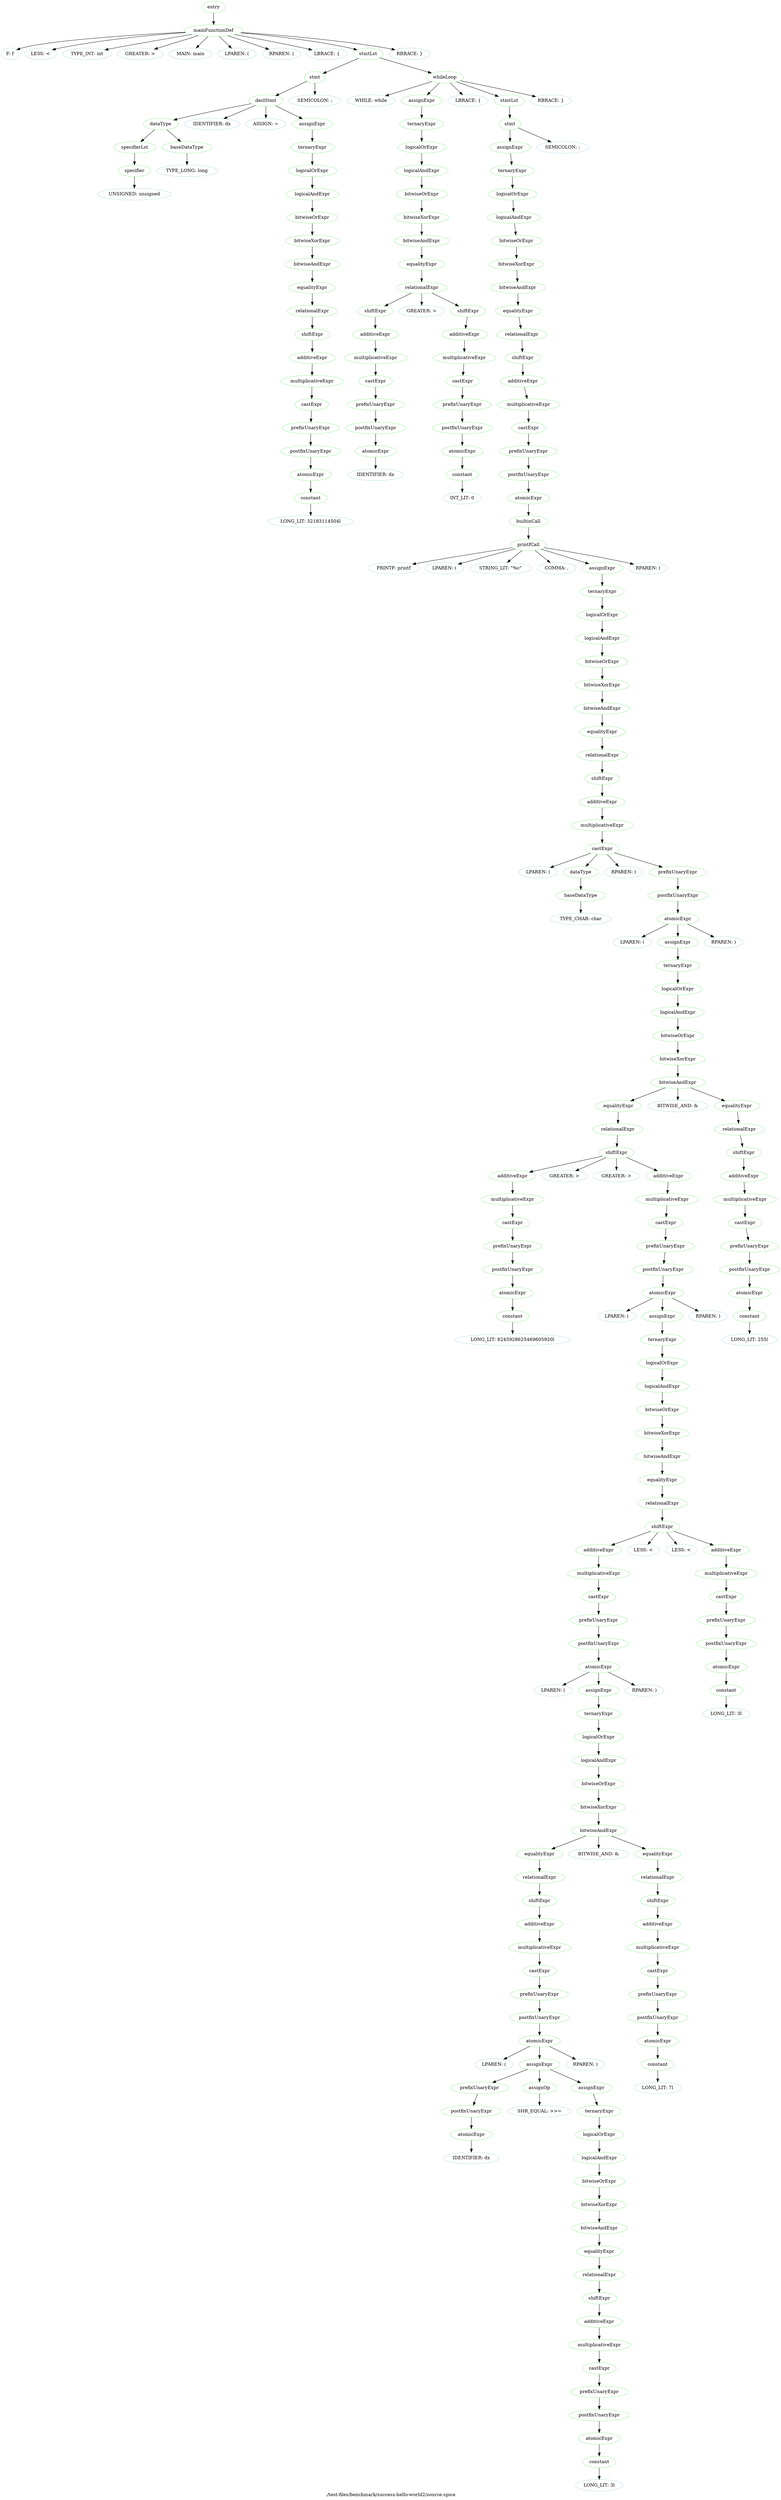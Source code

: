 digraph {
 rankdir="TB";
 label="./test-files/benchmark/success-hello-world2/source.spice";
 L3C0_entry [color="lightgreen",label="entry"];
 L3C0_mainFunctionDef [color="lightgreen",label="mainFunctionDef"];
 L3C0_entry -> L3C0_mainFunctionDef;
 L3C0 [color="lightblue",label="F: f"];
 L3C0_mainFunctionDef -> L3C0
 L3C1 [color="lightblue",label="LESS: <"];
 L3C0_mainFunctionDef -> L3C1
 L3C2 [color="lightblue",label="TYPE_INT: int"];
 L3C0_mainFunctionDef -> L3C2
 L3C5 [color="lightblue",label="GREATER: >"];
 L3C0_mainFunctionDef -> L3C5
 L3C7 [color="lightblue",label="MAIN: main"];
 L3C0_mainFunctionDef -> L3C7
 L3C11 [color="lightblue",label="LPAREN: ("];
 L3C0_mainFunctionDef -> L3C11
 L3C12 [color="lightblue",label="RPAREN: )"];
 L3C0_mainFunctionDef -> L3C12
 L3C14 [color="lightblue",label="LBRACE: {"];
 L3C0_mainFunctionDef -> L3C14
 L4C4_stmtLst [color="lightgreen",label="stmtLst"];
 L3C0_mainFunctionDef -> L4C4_stmtLst;
 L4C4_stmt [color="lightgreen",label="stmt"];
 L4C4_stmtLst -> L4C4_stmt;
 L4C4_declStmt [color="lightgreen",label="declStmt"];
 L4C4_stmt -> L4C4_declStmt;
 L4C4_dataType [color="lightgreen",label="dataType"];
 L4C4_declStmt -> L4C4_dataType;
 L4C4_specifierLst [color="lightgreen",label="specifierLst"];
 L4C4_dataType -> L4C4_specifierLst;
 L4C4_specifier [color="lightgreen",label="specifier"];
 L4C4_specifierLst -> L4C4_specifier;
 L4C4 [color="lightblue",label="UNSIGNED: unsigned"];
 L4C4_specifier -> L4C4
 L4C13_baseDataType [color="lightgreen",label="baseDataType"];
 L4C4_dataType -> L4C13_baseDataType;
 L4C13 [color="lightblue",label="TYPE_LONG: long"];
 L4C13_baseDataType -> L4C13
 L4C18 [color="lightblue",label="IDENTIFIER: dx"];
 L4C4_declStmt -> L4C18
 L4C21 [color="lightblue",label="ASSIGN: ="];
 L4C4_declStmt -> L4C21
 L4C23_assignExpr [color="lightgreen",label="assignExpr"];
 L4C4_declStmt -> L4C23_assignExpr;
 L4C23_ternaryExpr [color="lightgreen",label="ternaryExpr"];
 L4C23_assignExpr -> L4C23_ternaryExpr;
 L4C23_logicalOrExpr [color="lightgreen",label="logicalOrExpr"];
 L4C23_ternaryExpr -> L4C23_logicalOrExpr;
 L4C23_logicalAndExpr [color="lightgreen",label="logicalAndExpr"];
 L4C23_logicalOrExpr -> L4C23_logicalAndExpr;
 L4C23_bitwiseOrExpr [color="lightgreen",label="bitwiseOrExpr"];
 L4C23_logicalAndExpr -> L4C23_bitwiseOrExpr;
 L4C23_bitwiseXorExpr [color="lightgreen",label="bitwiseXorExpr"];
 L4C23_bitwiseOrExpr -> L4C23_bitwiseXorExpr;
 L4C23_bitwiseAndExpr [color="lightgreen",label="bitwiseAndExpr"];
 L4C23_bitwiseXorExpr -> L4C23_bitwiseAndExpr;
 L4C23_equalityExpr [color="lightgreen",label="equalityExpr"];
 L4C23_bitwiseAndExpr -> L4C23_equalityExpr;
 L4C23_relationalExpr [color="lightgreen",label="relationalExpr"];
 L4C23_equalityExpr -> L4C23_relationalExpr;
 L4C23_shiftExpr [color="lightgreen",label="shiftExpr"];
 L4C23_relationalExpr -> L4C23_shiftExpr;
 L4C23_additiveExpr [color="lightgreen",label="additiveExpr"];
 L4C23_shiftExpr -> L4C23_additiveExpr;
 L4C23_multiplicativeExpr [color="lightgreen",label="multiplicativeExpr"];
 L4C23_additiveExpr -> L4C23_multiplicativeExpr;
 L4C23_castExpr [color="lightgreen",label="castExpr"];
 L4C23_multiplicativeExpr -> L4C23_castExpr;
 L4C23_prefixUnaryExpr [color="lightgreen",label="prefixUnaryExpr"];
 L4C23_castExpr -> L4C23_prefixUnaryExpr;
 L4C23_postfixUnaryExpr [color="lightgreen",label="postfixUnaryExpr"];
 L4C23_prefixUnaryExpr -> L4C23_postfixUnaryExpr;
 L4C23_atomicExpr [color="lightgreen",label="atomicExpr"];
 L4C23_postfixUnaryExpr -> L4C23_atomicExpr;
 L4C23_constant [color="lightgreen",label="constant"];
 L4C23_atomicExpr -> L4C23_constant;
 L4C23 [color="lightblue",label="LONG_LIT: 32183114504l"];
 L4C23_constant -> L4C23
 L4C35 [color="lightblue",label="SEMICOLON: ;"];
 L4C4_stmt -> L4C35
 L5C4_whileLoop [color="lightgreen",label="whileLoop"];
 L4C4_stmtLst -> L5C4_whileLoop;
 L5C4 [color="lightblue",label="WHILE: while"];
 L5C4_whileLoop -> L5C4
 L5C10_assignExpr [color="lightgreen",label="assignExpr"];
 L5C4_whileLoop -> L5C10_assignExpr;
 L5C10_ternaryExpr [color="lightgreen",label="ternaryExpr"];
 L5C10_assignExpr -> L5C10_ternaryExpr;
 L5C10_logicalOrExpr [color="lightgreen",label="logicalOrExpr"];
 L5C10_ternaryExpr -> L5C10_logicalOrExpr;
 L5C10_logicalAndExpr [color="lightgreen",label="logicalAndExpr"];
 L5C10_logicalOrExpr -> L5C10_logicalAndExpr;
 L5C10_bitwiseOrExpr [color="lightgreen",label="bitwiseOrExpr"];
 L5C10_logicalAndExpr -> L5C10_bitwiseOrExpr;
 L5C10_bitwiseXorExpr [color="lightgreen",label="bitwiseXorExpr"];
 L5C10_bitwiseOrExpr -> L5C10_bitwiseXorExpr;
 L5C10_bitwiseAndExpr [color="lightgreen",label="bitwiseAndExpr"];
 L5C10_bitwiseXorExpr -> L5C10_bitwiseAndExpr;
 L5C10_equalityExpr [color="lightgreen",label="equalityExpr"];
 L5C10_bitwiseAndExpr -> L5C10_equalityExpr;
 L5C10_relationalExpr [color="lightgreen",label="relationalExpr"];
 L5C10_equalityExpr -> L5C10_relationalExpr;
 L5C10_shiftExpr [color="lightgreen",label="shiftExpr"];
 L5C10_relationalExpr -> L5C10_shiftExpr;
 L5C10_additiveExpr [color="lightgreen",label="additiveExpr"];
 L5C10_shiftExpr -> L5C10_additiveExpr;
 L5C10_multiplicativeExpr [color="lightgreen",label="multiplicativeExpr"];
 L5C10_additiveExpr -> L5C10_multiplicativeExpr;
 L5C10_castExpr [color="lightgreen",label="castExpr"];
 L5C10_multiplicativeExpr -> L5C10_castExpr;
 L5C10_prefixUnaryExpr [color="lightgreen",label="prefixUnaryExpr"];
 L5C10_castExpr -> L5C10_prefixUnaryExpr;
 L5C10_postfixUnaryExpr [color="lightgreen",label="postfixUnaryExpr"];
 L5C10_prefixUnaryExpr -> L5C10_postfixUnaryExpr;
 L5C10_atomicExpr [color="lightgreen",label="atomicExpr"];
 L5C10_postfixUnaryExpr -> L5C10_atomicExpr;
 L5C10 [color="lightblue",label="IDENTIFIER: dx"];
 L5C10_atomicExpr -> L5C10
 L5C13 [color="lightblue",label="GREATER: >"];
 L5C10_relationalExpr -> L5C13
 L5C15_shiftExpr [color="lightgreen",label="shiftExpr"];
 L5C10_relationalExpr -> L5C15_shiftExpr;
 L5C15_additiveExpr [color="lightgreen",label="additiveExpr"];
 L5C15_shiftExpr -> L5C15_additiveExpr;
 L5C15_multiplicativeExpr [color="lightgreen",label="multiplicativeExpr"];
 L5C15_additiveExpr -> L5C15_multiplicativeExpr;
 L5C15_castExpr [color="lightgreen",label="castExpr"];
 L5C15_multiplicativeExpr -> L5C15_castExpr;
 L5C15_prefixUnaryExpr [color="lightgreen",label="prefixUnaryExpr"];
 L5C15_castExpr -> L5C15_prefixUnaryExpr;
 L5C15_postfixUnaryExpr [color="lightgreen",label="postfixUnaryExpr"];
 L5C15_prefixUnaryExpr -> L5C15_postfixUnaryExpr;
 L5C15_atomicExpr [color="lightgreen",label="atomicExpr"];
 L5C15_postfixUnaryExpr -> L5C15_atomicExpr;
 L5C15_constant [color="lightgreen",label="constant"];
 L5C15_atomicExpr -> L5C15_constant;
 L5C15 [color="lightblue",label="INT_LIT: 0"];
 L5C15_constant -> L5C15
 L5C17 [color="lightblue",label="LBRACE: {"];
 L5C4_whileLoop -> L5C17
 L6C8_stmtLst [color="lightgreen",label="stmtLst"];
 L5C4_whileLoop -> L6C8_stmtLst;
 L6C8_stmt [color="lightgreen",label="stmt"];
 L6C8_stmtLst -> L6C8_stmt;
 L6C8_assignExpr [color="lightgreen",label="assignExpr"];
 L6C8_stmt -> L6C8_assignExpr;
 L6C8_ternaryExpr [color="lightgreen",label="ternaryExpr"];
 L6C8_assignExpr -> L6C8_ternaryExpr;
 L6C8_logicalOrExpr [color="lightgreen",label="logicalOrExpr"];
 L6C8_ternaryExpr -> L6C8_logicalOrExpr;
 L6C8_logicalAndExpr [color="lightgreen",label="logicalAndExpr"];
 L6C8_logicalOrExpr -> L6C8_logicalAndExpr;
 L6C8_bitwiseOrExpr [color="lightgreen",label="bitwiseOrExpr"];
 L6C8_logicalAndExpr -> L6C8_bitwiseOrExpr;
 L6C8_bitwiseXorExpr [color="lightgreen",label="bitwiseXorExpr"];
 L6C8_bitwiseOrExpr -> L6C8_bitwiseXorExpr;
 L6C8_bitwiseAndExpr [color="lightgreen",label="bitwiseAndExpr"];
 L6C8_bitwiseXorExpr -> L6C8_bitwiseAndExpr;
 L6C8_equalityExpr [color="lightgreen",label="equalityExpr"];
 L6C8_bitwiseAndExpr -> L6C8_equalityExpr;
 L6C8_relationalExpr [color="lightgreen",label="relationalExpr"];
 L6C8_equalityExpr -> L6C8_relationalExpr;
 L6C8_shiftExpr [color="lightgreen",label="shiftExpr"];
 L6C8_relationalExpr -> L6C8_shiftExpr;
 L6C8_additiveExpr [color="lightgreen",label="additiveExpr"];
 L6C8_shiftExpr -> L6C8_additiveExpr;
 L6C8_multiplicativeExpr [color="lightgreen",label="multiplicativeExpr"];
 L6C8_additiveExpr -> L6C8_multiplicativeExpr;
 L6C8_castExpr [color="lightgreen",label="castExpr"];
 L6C8_multiplicativeExpr -> L6C8_castExpr;
 L6C8_prefixUnaryExpr [color="lightgreen",label="prefixUnaryExpr"];
 L6C8_castExpr -> L6C8_prefixUnaryExpr;
 L6C8_postfixUnaryExpr [color="lightgreen",label="postfixUnaryExpr"];
 L6C8_prefixUnaryExpr -> L6C8_postfixUnaryExpr;
 L6C8_atomicExpr [color="lightgreen",label="atomicExpr"];
 L6C8_postfixUnaryExpr -> L6C8_atomicExpr;
 L6C8_builtinCall [color="lightgreen",label="builtinCall"];
 L6C8_atomicExpr -> L6C8_builtinCall;
 L6C8_printfCall [color="lightgreen",label="printfCall"];
 L6C8_builtinCall -> L6C8_printfCall;
 L6C8 [color="lightblue",label="PRINTF: printf"];
 L6C8_printfCall -> L6C8
 L6C14 [color="lightblue",label="LPAREN: ("];
 L6C8_printfCall -> L6C14
 L6C15 [color="lightblue",label="STRING_LIT: \"%c\""];
 L6C8_printfCall -> L6C15
 L6C19 [color="lightblue",label="COMMA: ,"];
 L6C8_printfCall -> L6C19
 L6C21_assignExpr [color="lightgreen",label="assignExpr"];
 L6C8_printfCall -> L6C21_assignExpr;
 L6C21_ternaryExpr [color="lightgreen",label="ternaryExpr"];
 L6C21_assignExpr -> L6C21_ternaryExpr;
 L6C21_logicalOrExpr [color="lightgreen",label="logicalOrExpr"];
 L6C21_ternaryExpr -> L6C21_logicalOrExpr;
 L6C21_logicalAndExpr [color="lightgreen",label="logicalAndExpr"];
 L6C21_logicalOrExpr -> L6C21_logicalAndExpr;
 L6C21_bitwiseOrExpr [color="lightgreen",label="bitwiseOrExpr"];
 L6C21_logicalAndExpr -> L6C21_bitwiseOrExpr;
 L6C21_bitwiseXorExpr [color="lightgreen",label="bitwiseXorExpr"];
 L6C21_bitwiseOrExpr -> L6C21_bitwiseXorExpr;
 L6C21_bitwiseAndExpr [color="lightgreen",label="bitwiseAndExpr"];
 L6C21_bitwiseXorExpr -> L6C21_bitwiseAndExpr;
 L6C21_equalityExpr [color="lightgreen",label="equalityExpr"];
 L6C21_bitwiseAndExpr -> L6C21_equalityExpr;
 L6C21_relationalExpr [color="lightgreen",label="relationalExpr"];
 L6C21_equalityExpr -> L6C21_relationalExpr;
 L6C21_shiftExpr [color="lightgreen",label="shiftExpr"];
 L6C21_relationalExpr -> L6C21_shiftExpr;
 L6C21_additiveExpr [color="lightgreen",label="additiveExpr"];
 L6C21_shiftExpr -> L6C21_additiveExpr;
 L6C21_multiplicativeExpr [color="lightgreen",label="multiplicativeExpr"];
 L6C21_additiveExpr -> L6C21_multiplicativeExpr;
 L6C21_castExpr [color="lightgreen",label="castExpr"];
 L6C21_multiplicativeExpr -> L6C21_castExpr;
 L6C21 [color="lightblue",label="LPAREN: ("];
 L6C21_castExpr -> L6C21
 L6C22_dataType [color="lightgreen",label="dataType"];
 L6C21_castExpr -> L6C22_dataType;
 L6C22_baseDataType [color="lightgreen",label="baseDataType"];
 L6C22_dataType -> L6C22_baseDataType;
 L6C22 [color="lightblue",label="TYPE_CHAR: char"];
 L6C22_baseDataType -> L6C22
 L6C26 [color="lightblue",label="RPAREN: )"];
 L6C21_castExpr -> L6C26
 L6C28_prefixUnaryExpr [color="lightgreen",label="prefixUnaryExpr"];
 L6C21_castExpr -> L6C28_prefixUnaryExpr;
 L6C28_postfixUnaryExpr [color="lightgreen",label="postfixUnaryExpr"];
 L6C28_prefixUnaryExpr -> L6C28_postfixUnaryExpr;
 L6C28_atomicExpr [color="lightgreen",label="atomicExpr"];
 L6C28_postfixUnaryExpr -> L6C28_atomicExpr;
 L6C28 [color="lightblue",label="LPAREN: ("];
 L6C28_atomicExpr -> L6C28
 L6C29_assignExpr [color="lightgreen",label="assignExpr"];
 L6C28_atomicExpr -> L6C29_assignExpr;
 L6C29_ternaryExpr [color="lightgreen",label="ternaryExpr"];
 L6C29_assignExpr -> L6C29_ternaryExpr;
 L6C29_logicalOrExpr [color="lightgreen",label="logicalOrExpr"];
 L6C29_ternaryExpr -> L6C29_logicalOrExpr;
 L6C29_logicalAndExpr [color="lightgreen",label="logicalAndExpr"];
 L6C29_logicalOrExpr -> L6C29_logicalAndExpr;
 L6C29_bitwiseOrExpr [color="lightgreen",label="bitwiseOrExpr"];
 L6C29_logicalAndExpr -> L6C29_bitwiseOrExpr;
 L6C29_bitwiseXorExpr [color="lightgreen",label="bitwiseXorExpr"];
 L6C29_bitwiseOrExpr -> L6C29_bitwiseXorExpr;
 L6C29_bitwiseAndExpr [color="lightgreen",label="bitwiseAndExpr"];
 L6C29_bitwiseXorExpr -> L6C29_bitwiseAndExpr;
 L6C29_equalityExpr [color="lightgreen",label="equalityExpr"];
 L6C29_bitwiseAndExpr -> L6C29_equalityExpr;
 L6C29_relationalExpr [color="lightgreen",label="relationalExpr"];
 L6C29_equalityExpr -> L6C29_relationalExpr;
 L6C29_shiftExpr [color="lightgreen",label="shiftExpr"];
 L6C29_relationalExpr -> L6C29_shiftExpr;
 L6C29_additiveExpr [color="lightgreen",label="additiveExpr"];
 L6C29_shiftExpr -> L6C29_additiveExpr;
 L6C29_multiplicativeExpr [color="lightgreen",label="multiplicativeExpr"];
 L6C29_additiveExpr -> L6C29_multiplicativeExpr;
 L6C29_castExpr [color="lightgreen",label="castExpr"];
 L6C29_multiplicativeExpr -> L6C29_castExpr;
 L6C29_prefixUnaryExpr [color="lightgreen",label="prefixUnaryExpr"];
 L6C29_castExpr -> L6C29_prefixUnaryExpr;
 L6C29_postfixUnaryExpr [color="lightgreen",label="postfixUnaryExpr"];
 L6C29_prefixUnaryExpr -> L6C29_postfixUnaryExpr;
 L6C29_atomicExpr [color="lightgreen",label="atomicExpr"];
 L6C29_postfixUnaryExpr -> L6C29_atomicExpr;
 L6C29_constant [color="lightgreen",label="constant"];
 L6C29_atomicExpr -> L6C29_constant;
 L6C29 [color="lightblue",label="LONG_LIT: 8245928625469605920l"];
 L6C29_constant -> L6C29
 L6C50 [color="lightblue",label="GREATER: >"];
 L6C29_shiftExpr -> L6C50
 L6C51 [color="lightblue",label="GREATER: >"];
 L6C29_shiftExpr -> L6C51
 L6C53_additiveExpr [color="lightgreen",label="additiveExpr"];
 L6C29_shiftExpr -> L6C53_additiveExpr;
 L6C53_multiplicativeExpr [color="lightgreen",label="multiplicativeExpr"];
 L6C53_additiveExpr -> L6C53_multiplicativeExpr;
 L6C53_castExpr [color="lightgreen",label="castExpr"];
 L6C53_multiplicativeExpr -> L6C53_castExpr;
 L6C53_prefixUnaryExpr [color="lightgreen",label="prefixUnaryExpr"];
 L6C53_castExpr -> L6C53_prefixUnaryExpr;
 L6C53_postfixUnaryExpr [color="lightgreen",label="postfixUnaryExpr"];
 L6C53_prefixUnaryExpr -> L6C53_postfixUnaryExpr;
 L6C53_atomicExpr [color="lightgreen",label="atomicExpr"];
 L6C53_postfixUnaryExpr -> L6C53_atomicExpr;
 L6C53 [color="lightblue",label="LPAREN: ("];
 L6C53_atomicExpr -> L6C53
 L6C54_assignExpr [color="lightgreen",label="assignExpr"];
 L6C53_atomicExpr -> L6C54_assignExpr;
 L6C54_ternaryExpr [color="lightgreen",label="ternaryExpr"];
 L6C54_assignExpr -> L6C54_ternaryExpr;
 L6C54_logicalOrExpr [color="lightgreen",label="logicalOrExpr"];
 L6C54_ternaryExpr -> L6C54_logicalOrExpr;
 L6C54_logicalAndExpr [color="lightgreen",label="logicalAndExpr"];
 L6C54_logicalOrExpr -> L6C54_logicalAndExpr;
 L6C54_bitwiseOrExpr [color="lightgreen",label="bitwiseOrExpr"];
 L6C54_logicalAndExpr -> L6C54_bitwiseOrExpr;
 L6C54_bitwiseXorExpr [color="lightgreen",label="bitwiseXorExpr"];
 L6C54_bitwiseOrExpr -> L6C54_bitwiseXorExpr;
 L6C54_bitwiseAndExpr [color="lightgreen",label="bitwiseAndExpr"];
 L6C54_bitwiseXorExpr -> L6C54_bitwiseAndExpr;
 L6C54_equalityExpr [color="lightgreen",label="equalityExpr"];
 L6C54_bitwiseAndExpr -> L6C54_equalityExpr;
 L6C54_relationalExpr [color="lightgreen",label="relationalExpr"];
 L6C54_equalityExpr -> L6C54_relationalExpr;
 L6C54_shiftExpr [color="lightgreen",label="shiftExpr"];
 L6C54_relationalExpr -> L6C54_shiftExpr;
 L6C54_additiveExpr [color="lightgreen",label="additiveExpr"];
 L6C54_shiftExpr -> L6C54_additiveExpr;
 L6C54_multiplicativeExpr [color="lightgreen",label="multiplicativeExpr"];
 L6C54_additiveExpr -> L6C54_multiplicativeExpr;
 L6C54_castExpr [color="lightgreen",label="castExpr"];
 L6C54_multiplicativeExpr -> L6C54_castExpr;
 L6C54_prefixUnaryExpr [color="lightgreen",label="prefixUnaryExpr"];
 L6C54_castExpr -> L6C54_prefixUnaryExpr;
 L6C54_postfixUnaryExpr [color="lightgreen",label="postfixUnaryExpr"];
 L6C54_prefixUnaryExpr -> L6C54_postfixUnaryExpr;
 L6C54_atomicExpr [color="lightgreen",label="atomicExpr"];
 L6C54_postfixUnaryExpr -> L6C54_atomicExpr;
 L6C54 [color="lightblue",label="LPAREN: ("];
 L6C54_atomicExpr -> L6C54
 L6C55_assignExpr [color="lightgreen",label="assignExpr"];
 L6C54_atomicExpr -> L6C55_assignExpr;
 L6C55_ternaryExpr [color="lightgreen",label="ternaryExpr"];
 L6C55_assignExpr -> L6C55_ternaryExpr;
 L6C55_logicalOrExpr [color="lightgreen",label="logicalOrExpr"];
 L6C55_ternaryExpr -> L6C55_logicalOrExpr;
 L6C55_logicalAndExpr [color="lightgreen",label="logicalAndExpr"];
 L6C55_logicalOrExpr -> L6C55_logicalAndExpr;
 L6C55_bitwiseOrExpr [color="lightgreen",label="bitwiseOrExpr"];
 L6C55_logicalAndExpr -> L6C55_bitwiseOrExpr;
 L6C55_bitwiseXorExpr [color="lightgreen",label="bitwiseXorExpr"];
 L6C55_bitwiseOrExpr -> L6C55_bitwiseXorExpr;
 L6C55_bitwiseAndExpr [color="lightgreen",label="bitwiseAndExpr"];
 L6C55_bitwiseXorExpr -> L6C55_bitwiseAndExpr;
 L6C55_equalityExpr [color="lightgreen",label="equalityExpr"];
 L6C55_bitwiseAndExpr -> L6C55_equalityExpr;
 L6C55_relationalExpr [color="lightgreen",label="relationalExpr"];
 L6C55_equalityExpr -> L6C55_relationalExpr;
 L6C55_shiftExpr [color="lightgreen",label="shiftExpr"];
 L6C55_relationalExpr -> L6C55_shiftExpr;
 L6C55_additiveExpr [color="lightgreen",label="additiveExpr"];
 L6C55_shiftExpr -> L6C55_additiveExpr;
 L6C55_multiplicativeExpr [color="lightgreen",label="multiplicativeExpr"];
 L6C55_additiveExpr -> L6C55_multiplicativeExpr;
 L6C55_castExpr [color="lightgreen",label="castExpr"];
 L6C55_multiplicativeExpr -> L6C55_castExpr;
 L6C55_prefixUnaryExpr [color="lightgreen",label="prefixUnaryExpr"];
 L6C55_castExpr -> L6C55_prefixUnaryExpr;
 L6C55_postfixUnaryExpr [color="lightgreen",label="postfixUnaryExpr"];
 L6C55_prefixUnaryExpr -> L6C55_postfixUnaryExpr;
 L6C55_atomicExpr [color="lightgreen",label="atomicExpr"];
 L6C55_postfixUnaryExpr -> L6C55_atomicExpr;
 L6C55 [color="lightblue",label="LPAREN: ("];
 L6C55_atomicExpr -> L6C55
 L6C56_assignExpr [color="lightgreen",label="assignExpr"];
 L6C55_atomicExpr -> L6C56_assignExpr;
 L6C56_prefixUnaryExpr [color="lightgreen",label="prefixUnaryExpr"];
 L6C56_assignExpr -> L6C56_prefixUnaryExpr;
 L6C56_postfixUnaryExpr [color="lightgreen",label="postfixUnaryExpr"];
 L6C56_prefixUnaryExpr -> L6C56_postfixUnaryExpr;
 L6C56_atomicExpr [color="lightgreen",label="atomicExpr"];
 L6C56_postfixUnaryExpr -> L6C56_atomicExpr;
 L6C56 [color="lightblue",label="IDENTIFIER: dx"];
 L6C56_atomicExpr -> L6C56
 L6C59_assignOp [color="lightgreen",label="assignOp"];
 L6C56_assignExpr -> L6C59_assignOp;
 L6C59 [color="lightblue",label="SHR_EQUAL: >>="];
 L6C59_assignOp -> L6C59
 L6C63_assignExpr [color="lightgreen",label="assignExpr"];
 L6C56_assignExpr -> L6C63_assignExpr;
 L6C63_ternaryExpr [color="lightgreen",label="ternaryExpr"];
 L6C63_assignExpr -> L6C63_ternaryExpr;
 L6C63_logicalOrExpr [color="lightgreen",label="logicalOrExpr"];
 L6C63_ternaryExpr -> L6C63_logicalOrExpr;
 L6C63_logicalAndExpr [color="lightgreen",label="logicalAndExpr"];
 L6C63_logicalOrExpr -> L6C63_logicalAndExpr;
 L6C63_bitwiseOrExpr [color="lightgreen",label="bitwiseOrExpr"];
 L6C63_logicalAndExpr -> L6C63_bitwiseOrExpr;
 L6C63_bitwiseXorExpr [color="lightgreen",label="bitwiseXorExpr"];
 L6C63_bitwiseOrExpr -> L6C63_bitwiseXorExpr;
 L6C63_bitwiseAndExpr [color="lightgreen",label="bitwiseAndExpr"];
 L6C63_bitwiseXorExpr -> L6C63_bitwiseAndExpr;
 L6C63_equalityExpr [color="lightgreen",label="equalityExpr"];
 L6C63_bitwiseAndExpr -> L6C63_equalityExpr;
 L6C63_relationalExpr [color="lightgreen",label="relationalExpr"];
 L6C63_equalityExpr -> L6C63_relationalExpr;
 L6C63_shiftExpr [color="lightgreen",label="shiftExpr"];
 L6C63_relationalExpr -> L6C63_shiftExpr;
 L6C63_additiveExpr [color="lightgreen",label="additiveExpr"];
 L6C63_shiftExpr -> L6C63_additiveExpr;
 L6C63_multiplicativeExpr [color="lightgreen",label="multiplicativeExpr"];
 L6C63_additiveExpr -> L6C63_multiplicativeExpr;
 L6C63_castExpr [color="lightgreen",label="castExpr"];
 L6C63_multiplicativeExpr -> L6C63_castExpr;
 L6C63_prefixUnaryExpr [color="lightgreen",label="prefixUnaryExpr"];
 L6C63_castExpr -> L6C63_prefixUnaryExpr;
 L6C63_postfixUnaryExpr [color="lightgreen",label="postfixUnaryExpr"];
 L6C63_prefixUnaryExpr -> L6C63_postfixUnaryExpr;
 L6C63_atomicExpr [color="lightgreen",label="atomicExpr"];
 L6C63_postfixUnaryExpr -> L6C63_atomicExpr;
 L6C63_constant [color="lightgreen",label="constant"];
 L6C63_atomicExpr -> L6C63_constant;
 L6C63 [color="lightblue",label="LONG_LIT: 3l"];
 L6C63_constant -> L6C63
 L6C65 [color="lightblue",label="RPAREN: )"];
 L6C55_atomicExpr -> L6C65
 L6C67 [color="lightblue",label="BITWISE_AND: &"];
 L6C55_bitwiseAndExpr -> L6C67
 L6C69_equalityExpr [color="lightgreen",label="equalityExpr"];
 L6C55_bitwiseAndExpr -> L6C69_equalityExpr;
 L6C69_relationalExpr [color="lightgreen",label="relationalExpr"];
 L6C69_equalityExpr -> L6C69_relationalExpr;
 L6C69_shiftExpr [color="lightgreen",label="shiftExpr"];
 L6C69_relationalExpr -> L6C69_shiftExpr;
 L6C69_additiveExpr [color="lightgreen",label="additiveExpr"];
 L6C69_shiftExpr -> L6C69_additiveExpr;
 L6C69_multiplicativeExpr [color="lightgreen",label="multiplicativeExpr"];
 L6C69_additiveExpr -> L6C69_multiplicativeExpr;
 L6C69_castExpr [color="lightgreen",label="castExpr"];
 L6C69_multiplicativeExpr -> L6C69_castExpr;
 L6C69_prefixUnaryExpr [color="lightgreen",label="prefixUnaryExpr"];
 L6C69_castExpr -> L6C69_prefixUnaryExpr;
 L6C69_postfixUnaryExpr [color="lightgreen",label="postfixUnaryExpr"];
 L6C69_prefixUnaryExpr -> L6C69_postfixUnaryExpr;
 L6C69_atomicExpr [color="lightgreen",label="atomicExpr"];
 L6C69_postfixUnaryExpr -> L6C69_atomicExpr;
 L6C69_constant [color="lightgreen",label="constant"];
 L6C69_atomicExpr -> L6C69_constant;
 L6C69 [color="lightblue",label="LONG_LIT: 7l"];
 L6C69_constant -> L6C69
 L6C71 [color="lightblue",label="RPAREN: )"];
 L6C54_atomicExpr -> L6C71
 L6C73 [color="lightblue",label="LESS: <"];
 L6C54_shiftExpr -> L6C73
 L6C74 [color="lightblue",label="LESS: <"];
 L6C54_shiftExpr -> L6C74
 L6C76_additiveExpr [color="lightgreen",label="additiveExpr"];
 L6C54_shiftExpr -> L6C76_additiveExpr;
 L6C76_multiplicativeExpr [color="lightgreen",label="multiplicativeExpr"];
 L6C76_additiveExpr -> L6C76_multiplicativeExpr;
 L6C76_castExpr [color="lightgreen",label="castExpr"];
 L6C76_multiplicativeExpr -> L6C76_castExpr;
 L6C76_prefixUnaryExpr [color="lightgreen",label="prefixUnaryExpr"];
 L6C76_castExpr -> L6C76_prefixUnaryExpr;
 L6C76_postfixUnaryExpr [color="lightgreen",label="postfixUnaryExpr"];
 L6C76_prefixUnaryExpr -> L6C76_postfixUnaryExpr;
 L6C76_atomicExpr [color="lightgreen",label="atomicExpr"];
 L6C76_postfixUnaryExpr -> L6C76_atomicExpr;
 L6C76_constant [color="lightgreen",label="constant"];
 L6C76_atomicExpr -> L6C76_constant;
 L6C76 [color="lightblue",label="LONG_LIT: 3l"];
 L6C76_constant -> L6C76
 L6C78 [color="lightblue",label="RPAREN: )"];
 L6C53_atomicExpr -> L6C78
 L6C80 [color="lightblue",label="BITWISE_AND: &"];
 L6C29_bitwiseAndExpr -> L6C80
 L6C82_equalityExpr [color="lightgreen",label="equalityExpr"];
 L6C29_bitwiseAndExpr -> L6C82_equalityExpr;
 L6C82_relationalExpr [color="lightgreen",label="relationalExpr"];
 L6C82_equalityExpr -> L6C82_relationalExpr;
 L6C82_shiftExpr [color="lightgreen",label="shiftExpr"];
 L6C82_relationalExpr -> L6C82_shiftExpr;
 L6C82_additiveExpr [color="lightgreen",label="additiveExpr"];
 L6C82_shiftExpr -> L6C82_additiveExpr;
 L6C82_multiplicativeExpr [color="lightgreen",label="multiplicativeExpr"];
 L6C82_additiveExpr -> L6C82_multiplicativeExpr;
 L6C82_castExpr [color="lightgreen",label="castExpr"];
 L6C82_multiplicativeExpr -> L6C82_castExpr;
 L6C82_prefixUnaryExpr [color="lightgreen",label="prefixUnaryExpr"];
 L6C82_castExpr -> L6C82_prefixUnaryExpr;
 L6C82_postfixUnaryExpr [color="lightgreen",label="postfixUnaryExpr"];
 L6C82_prefixUnaryExpr -> L6C82_postfixUnaryExpr;
 L6C82_atomicExpr [color="lightgreen",label="atomicExpr"];
 L6C82_postfixUnaryExpr -> L6C82_atomicExpr;
 L6C82_constant [color="lightgreen",label="constant"];
 L6C82_atomicExpr -> L6C82_constant;
 L6C82 [color="lightblue",label="LONG_LIT: 255l"];
 L6C82_constant -> L6C82
 L6C86 [color="lightblue",label="RPAREN: )"];
 L6C28_atomicExpr -> L6C86
 L6C87 [color="lightblue",label="RPAREN: )"];
 L6C8_printfCall -> L6C87
 L6C88 [color="lightblue",label="SEMICOLON: ;"];
 L6C8_stmt -> L6C88
 L7C4 [color="lightblue",label="RBRACE: }"];
 L5C4_whileLoop -> L7C4
 L8C0 [color="lightblue",label="RBRACE: }"];
 L3C0_mainFunctionDef -> L8C0
}